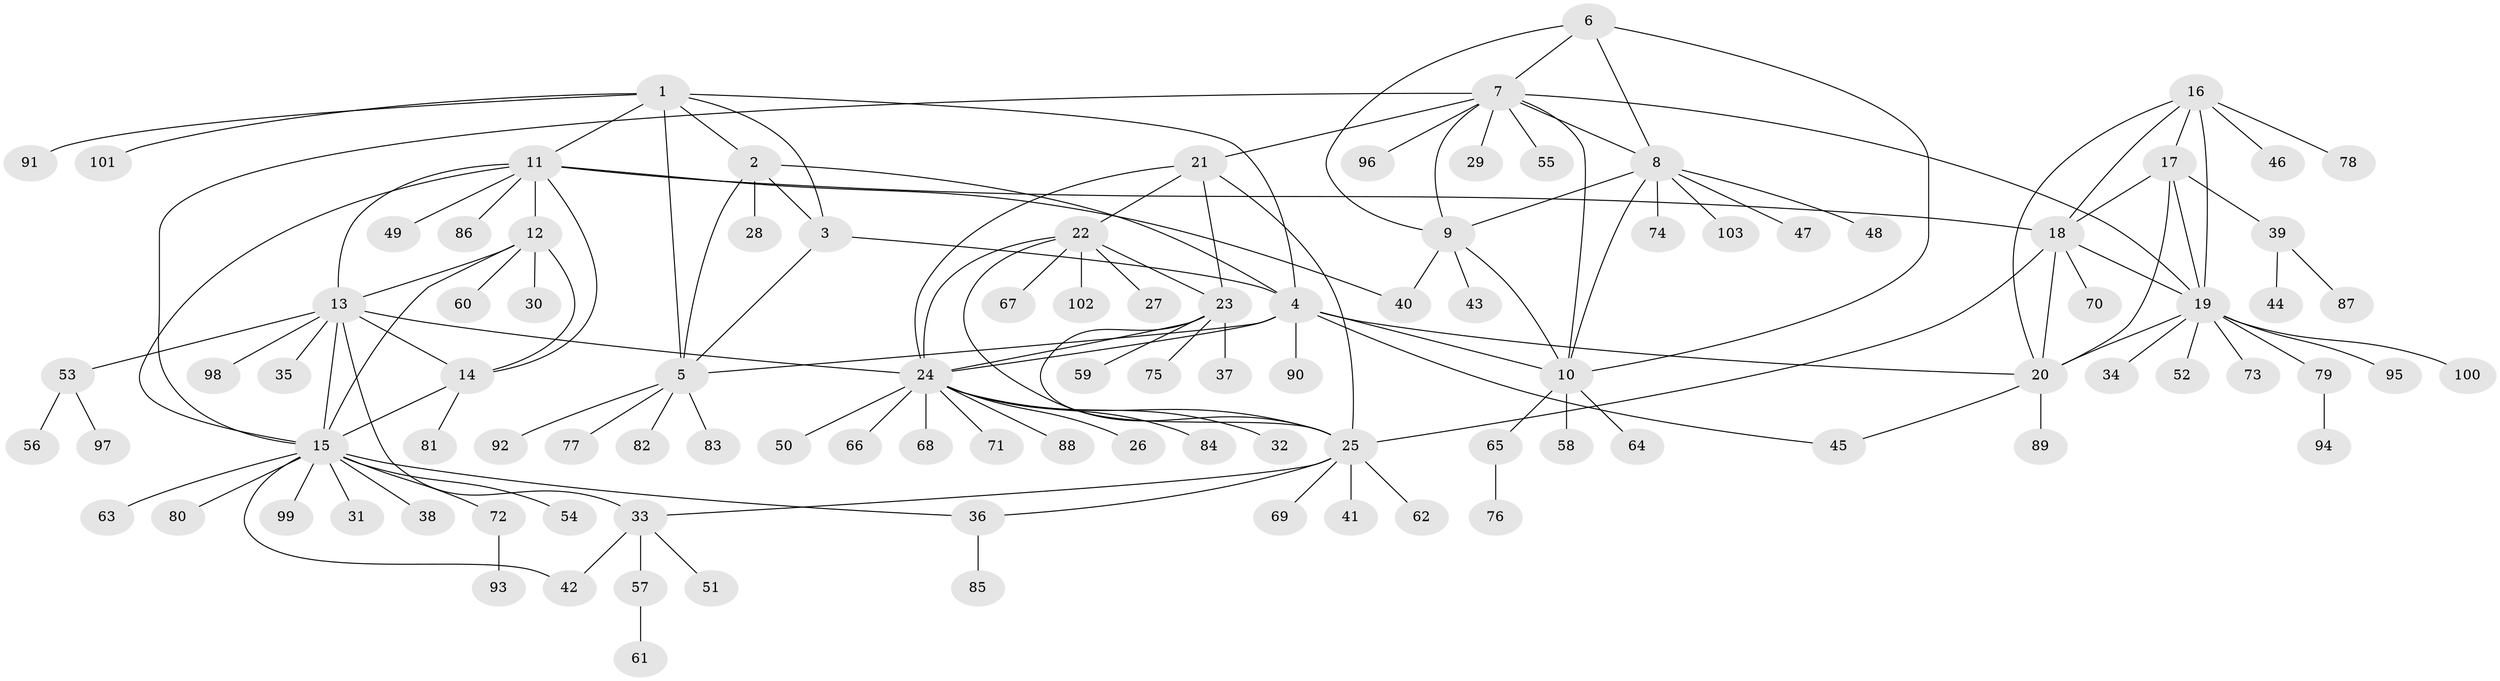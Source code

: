 // coarse degree distribution, {4: 0.02564102564102564, 7: 0.05128205128205128, 6: 0.07692307692307693, 8: 0.01282051282051282, 12: 0.01282051282051282, 5: 0.05128205128205128, 9: 0.02564102564102564, 13: 0.01282051282051282, 1: 0.6666666666666666, 2: 0.05128205128205128, 3: 0.01282051282051282}
// Generated by graph-tools (version 1.1) at 2025/24/03/03/25 07:24:13]
// undirected, 103 vertices, 143 edges
graph export_dot {
graph [start="1"]
  node [color=gray90,style=filled];
  1;
  2;
  3;
  4;
  5;
  6;
  7;
  8;
  9;
  10;
  11;
  12;
  13;
  14;
  15;
  16;
  17;
  18;
  19;
  20;
  21;
  22;
  23;
  24;
  25;
  26;
  27;
  28;
  29;
  30;
  31;
  32;
  33;
  34;
  35;
  36;
  37;
  38;
  39;
  40;
  41;
  42;
  43;
  44;
  45;
  46;
  47;
  48;
  49;
  50;
  51;
  52;
  53;
  54;
  55;
  56;
  57;
  58;
  59;
  60;
  61;
  62;
  63;
  64;
  65;
  66;
  67;
  68;
  69;
  70;
  71;
  72;
  73;
  74;
  75;
  76;
  77;
  78;
  79;
  80;
  81;
  82;
  83;
  84;
  85;
  86;
  87;
  88;
  89;
  90;
  91;
  92;
  93;
  94;
  95;
  96;
  97;
  98;
  99;
  100;
  101;
  102;
  103;
  1 -- 2;
  1 -- 3;
  1 -- 4;
  1 -- 5;
  1 -- 11;
  1 -- 91;
  1 -- 101;
  2 -- 3;
  2 -- 4;
  2 -- 5;
  2 -- 28;
  3 -- 4;
  3 -- 5;
  4 -- 5;
  4 -- 10;
  4 -- 20;
  4 -- 24;
  4 -- 45;
  4 -- 90;
  5 -- 77;
  5 -- 82;
  5 -- 83;
  5 -- 92;
  6 -- 7;
  6 -- 8;
  6 -- 9;
  6 -- 10;
  7 -- 8;
  7 -- 9;
  7 -- 10;
  7 -- 15;
  7 -- 19;
  7 -- 21;
  7 -- 29;
  7 -- 55;
  7 -- 96;
  8 -- 9;
  8 -- 10;
  8 -- 47;
  8 -- 48;
  8 -- 74;
  8 -- 103;
  9 -- 10;
  9 -- 40;
  9 -- 43;
  10 -- 58;
  10 -- 64;
  10 -- 65;
  11 -- 12;
  11 -- 13;
  11 -- 14;
  11 -- 15;
  11 -- 18;
  11 -- 40;
  11 -- 49;
  11 -- 86;
  12 -- 13;
  12 -- 14;
  12 -- 15;
  12 -- 30;
  12 -- 60;
  13 -- 14;
  13 -- 15;
  13 -- 24;
  13 -- 33;
  13 -- 35;
  13 -- 53;
  13 -- 98;
  14 -- 15;
  14 -- 81;
  15 -- 31;
  15 -- 36;
  15 -- 38;
  15 -- 42;
  15 -- 54;
  15 -- 63;
  15 -- 72;
  15 -- 80;
  15 -- 99;
  16 -- 17;
  16 -- 18;
  16 -- 19;
  16 -- 20;
  16 -- 46;
  16 -- 78;
  17 -- 18;
  17 -- 19;
  17 -- 20;
  17 -- 39;
  18 -- 19;
  18 -- 20;
  18 -- 25;
  18 -- 70;
  19 -- 20;
  19 -- 34;
  19 -- 52;
  19 -- 73;
  19 -- 79;
  19 -- 95;
  19 -- 100;
  20 -- 45;
  20 -- 89;
  21 -- 22;
  21 -- 23;
  21 -- 24;
  21 -- 25;
  22 -- 23;
  22 -- 24;
  22 -- 25;
  22 -- 27;
  22 -- 67;
  22 -- 102;
  23 -- 24;
  23 -- 25;
  23 -- 37;
  23 -- 59;
  23 -- 75;
  24 -- 25;
  24 -- 26;
  24 -- 32;
  24 -- 50;
  24 -- 66;
  24 -- 68;
  24 -- 71;
  24 -- 84;
  24 -- 88;
  25 -- 33;
  25 -- 36;
  25 -- 41;
  25 -- 62;
  25 -- 69;
  33 -- 42;
  33 -- 51;
  33 -- 57;
  36 -- 85;
  39 -- 44;
  39 -- 87;
  53 -- 56;
  53 -- 97;
  57 -- 61;
  65 -- 76;
  72 -- 93;
  79 -- 94;
}
